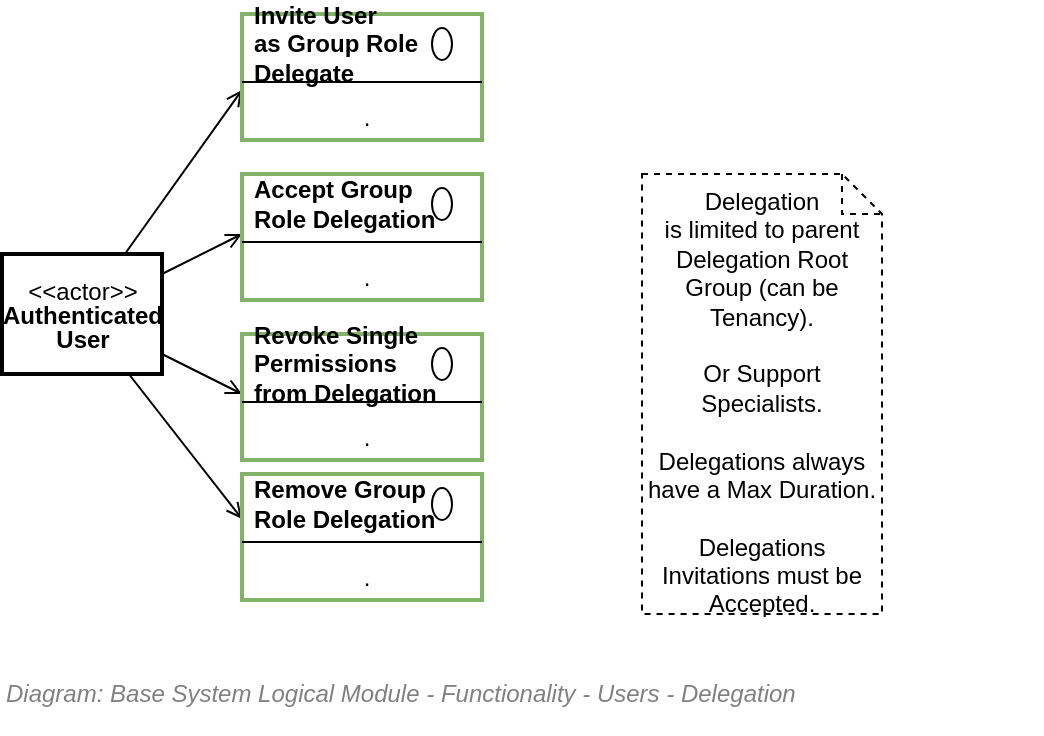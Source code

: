 <mxfile compressed="false" version="17.5.0" type="google">
  <diagram id="XQF8JAbR9p_stVk4NLC5" name="Delegations">
    <mxGraphModel grid="1" page="1" gridSize="10" guides="1" tooltips="1" connect="1" arrows="1" fold="1" pageScale="1" pageWidth="827" pageHeight="1169" math="0" shadow="0">
      <root>
        <mxCell id="cA6EnfzxyFlunogTbF0R-0" />
        <mxCell id="cA6EnfzxyFlunogTbF0R-1" parent="cA6EnfzxyFlunogTbF0R-0" />
        <mxCell id="UTAbv-rFCOtuhFzEheP9-9" value="&lt;font style=&quot;font-size: 12px&quot;&gt;&lt;span style=&quot;font-size: 12px&quot;&gt;Diagram: Base System Logical Module -&amp;nbsp;&lt;/span&gt;&lt;span style=&quot;font-size: 12px&quot;&gt;Functionality -&amp;nbsp;&lt;/span&gt;Users - Delegation&lt;/font&gt;" style="text;strokeColor=none;fillColor=none;html=1;fontSize=12;fontStyle=2;verticalAlign=middle;align=left;shadow=0;glass=0;comic=0;opacity=30;fontColor=#808080;" vertex="1" parent="cA6EnfzxyFlunogTbF0R-1">
          <mxGeometry x="120" y="440" width="520" height="40" as="geometry" />
        </mxCell>
        <mxCell id="c6N3yrrMn20inAgfai3b-18" style="edgeStyle=none;rounded=0;orthogonalLoop=1;jettySize=auto;html=1;entryX=0;entryY=0;entryDx=0;entryDy=0;endArrow=open;endFill=0;" edge="1" parent="cA6EnfzxyFlunogTbF0R-1" source="c6N3yrrMn20inAgfai3b-0" target="c6N3yrrMn20inAgfai3b-5">
          <mxGeometry relative="1" as="geometry" />
        </mxCell>
        <mxCell id="c6N3yrrMn20inAgfai3b-19" style="edgeStyle=none;rounded=0;orthogonalLoop=1;jettySize=auto;html=1;entryX=0;entryY=1;entryDx=0;entryDy=0;endArrow=open;endFill=0;" edge="1" parent="cA6EnfzxyFlunogTbF0R-1" source="c6N3yrrMn20inAgfai3b-0" target="c6N3yrrMn20inAgfai3b-14">
          <mxGeometry relative="1" as="geometry" />
        </mxCell>
        <mxCell id="c6N3yrrMn20inAgfai3b-20" style="edgeStyle=none;rounded=0;orthogonalLoop=1;jettySize=auto;html=1;entryX=0;entryY=0.75;entryDx=0;entryDy=0;endArrow=open;endFill=0;" edge="1" parent="cA6EnfzxyFlunogTbF0R-1" source="c6N3yrrMn20inAgfai3b-0" target="c6N3yrrMn20inAgfai3b-9">
          <mxGeometry relative="1" as="geometry" />
        </mxCell>
        <mxCell id="c6N3yrrMn20inAgfai3b-27" style="edgeStyle=none;rounded=0;orthogonalLoop=1;jettySize=auto;html=1;entryX=0;entryY=1;entryDx=0;entryDy=0;endArrow=open;endFill=0;" edge="1" parent="cA6EnfzxyFlunogTbF0R-1" source="c6N3yrrMn20inAgfai3b-0" target="c6N3yrrMn20inAgfai3b-23">
          <mxGeometry relative="1" as="geometry" />
        </mxCell>
        <mxCell id="c6N3yrrMn20inAgfai3b-0" value="&lt;p style=&quot;line-height: 100%&quot;&gt;&amp;lt;&amp;lt;actor&amp;gt;&amp;gt;&lt;b&gt;&lt;br&gt;Authenticated&lt;br&gt;User&lt;/b&gt;&lt;br&gt;&lt;/p&gt;" style="text;html=1;align=center;verticalAlign=middle;dashed=0;strokeColor=#000000;strokeWidth=2;" vertex="1" parent="cA6EnfzxyFlunogTbF0R-1">
          <mxGeometry x="120" y="240" width="80" height="60" as="geometry" />
        </mxCell>
        <mxCell id="c6N3yrrMn20inAgfai3b-1" value="" style="fontStyle=1;align=center;verticalAlign=top;childLayout=stackLayout;horizontal=1;horizontalStack=0;resizeParent=1;resizeParentMax=0;resizeLast=0;marginBottom=0;strokeColor=#82b366;strokeWidth=2;fillColor=none;" vertex="1" parent="cA6EnfzxyFlunogTbF0R-1">
          <mxGeometry x="240" y="120" width="120" height="63" as="geometry" />
        </mxCell>
        <mxCell id="c6N3yrrMn20inAgfai3b-2" value="Invite User&amp;nbsp;&lt;br&gt;as Group Role&lt;br&gt;Delegate" style="html=1;align=left;spacingLeft=4;verticalAlign=middle;strokeColor=none;fillColor=none;fontStyle=1" vertex="1" parent="c6N3yrrMn20inAgfai3b-1">
          <mxGeometry width="120" height="30" as="geometry" />
        </mxCell>
        <mxCell id="c6N3yrrMn20inAgfai3b-3" value="" style="shape=ellipse;" vertex="1" parent="c6N3yrrMn20inAgfai3b-2">
          <mxGeometry x="1" width="10" height="16" relative="1" as="geometry">
            <mxPoint x="-25" y="7" as="offset" />
          </mxGeometry>
        </mxCell>
        <mxCell id="c6N3yrrMn20inAgfai3b-4" value="" style="line;strokeWidth=1;fillColor=none;align=left;verticalAlign=middle;spacingTop=-1;spacingLeft=3;spacingRight=3;rotatable=0;labelPosition=right;points=[];portConstraint=eastwest;" vertex="1" parent="c6N3yrrMn20inAgfai3b-1">
          <mxGeometry y="30" width="120" height="8" as="geometry" />
        </mxCell>
        <mxCell id="c6N3yrrMn20inAgfai3b-5" value="." style="html=1;align=center;spacingLeft=4;verticalAlign=top;strokeColor=none;fillColor=none;" vertex="1" parent="c6N3yrrMn20inAgfai3b-1">
          <mxGeometry y="38" width="120" height="25" as="geometry" />
        </mxCell>
        <mxCell id="c6N3yrrMn20inAgfai3b-8" value="" style="fontStyle=1;align=center;verticalAlign=top;childLayout=stackLayout;horizontal=1;horizontalStack=0;resizeParent=1;resizeParentMax=0;resizeLast=0;marginBottom=0;strokeColor=#82b366;strokeWidth=2;fillColor=none;" vertex="1" parent="cA6EnfzxyFlunogTbF0R-1">
          <mxGeometry x="240" y="350" width="120" height="63" as="geometry" />
        </mxCell>
        <mxCell id="c6N3yrrMn20inAgfai3b-9" value="Remove Group &lt;br&gt;Role Delegation" style="html=1;align=left;spacingLeft=4;verticalAlign=middle;strokeColor=none;fillColor=none;fontStyle=1" vertex="1" parent="c6N3yrrMn20inAgfai3b-8">
          <mxGeometry width="120" height="30" as="geometry" />
        </mxCell>
        <mxCell id="c6N3yrrMn20inAgfai3b-10" value="" style="shape=ellipse;" vertex="1" parent="c6N3yrrMn20inAgfai3b-9">
          <mxGeometry x="1" width="10" height="16" relative="1" as="geometry">
            <mxPoint x="-25" y="7" as="offset" />
          </mxGeometry>
        </mxCell>
        <mxCell id="c6N3yrrMn20inAgfai3b-11" value="" style="line;strokeWidth=1;fillColor=none;align=left;verticalAlign=middle;spacingTop=-1;spacingLeft=3;spacingRight=3;rotatable=0;labelPosition=right;points=[];portConstraint=eastwest;" vertex="1" parent="c6N3yrrMn20inAgfai3b-8">
          <mxGeometry y="30" width="120" height="8" as="geometry" />
        </mxCell>
        <mxCell id="c6N3yrrMn20inAgfai3b-12" value="." style="html=1;align=center;spacingLeft=4;verticalAlign=top;strokeColor=none;fillColor=none;" vertex="1" parent="c6N3yrrMn20inAgfai3b-8">
          <mxGeometry y="38" width="120" height="25" as="geometry" />
        </mxCell>
        <mxCell id="c6N3yrrMn20inAgfai3b-13" value="" style="fontStyle=1;align=center;verticalAlign=top;childLayout=stackLayout;horizontal=1;horizontalStack=0;resizeParent=1;resizeParentMax=0;resizeLast=0;marginBottom=0;strokeColor=#82b366;strokeWidth=2;fillColor=none;" vertex="1" parent="cA6EnfzxyFlunogTbF0R-1">
          <mxGeometry x="240" y="280" width="120" height="63" as="geometry" />
        </mxCell>
        <mxCell id="c6N3yrrMn20inAgfai3b-14" value="Revoke Single&lt;br&gt;Permissions&lt;br&gt;from Delegation" style="html=1;align=left;spacingLeft=4;verticalAlign=middle;strokeColor=none;fillColor=none;fontStyle=1" vertex="1" parent="c6N3yrrMn20inAgfai3b-13">
          <mxGeometry width="120" height="30" as="geometry" />
        </mxCell>
        <mxCell id="c6N3yrrMn20inAgfai3b-15" value="" style="shape=ellipse;" vertex="1" parent="c6N3yrrMn20inAgfai3b-14">
          <mxGeometry x="1" width="10" height="16" relative="1" as="geometry">
            <mxPoint x="-25" y="7" as="offset" />
          </mxGeometry>
        </mxCell>
        <mxCell id="c6N3yrrMn20inAgfai3b-16" value="" style="line;strokeWidth=1;fillColor=none;align=left;verticalAlign=middle;spacingTop=-1;spacingLeft=3;spacingRight=3;rotatable=0;labelPosition=right;points=[];portConstraint=eastwest;" vertex="1" parent="c6N3yrrMn20inAgfai3b-13">
          <mxGeometry y="30" width="120" height="8" as="geometry" />
        </mxCell>
        <mxCell id="c6N3yrrMn20inAgfai3b-17" value="." style="html=1;align=center;spacingLeft=4;verticalAlign=top;strokeColor=none;fillColor=none;" vertex="1" parent="c6N3yrrMn20inAgfai3b-13">
          <mxGeometry y="38" width="120" height="25" as="geometry" />
        </mxCell>
        <mxCell id="c6N3yrrMn20inAgfai3b-21" value="Delegation&lt;br&gt;is limited to parent &lt;br&gt;Delegation Root Group (can be Tenancy).&lt;br&gt;&lt;br&gt;Or Support Specialists.&lt;br&gt;&lt;br&gt;Delegations always have a Max Duration.&lt;br&gt;&lt;br&gt;Delegations Invitations must be Accepted." style="shape=note;size=20;whiteSpace=wrap;html=1;dashed=1;strokeWidth=1;fillColor=none;verticalAlign=top;" vertex="1" parent="cA6EnfzxyFlunogTbF0R-1">
          <mxGeometry x="440" y="200" width="120" height="220" as="geometry" />
        </mxCell>
        <mxCell id="c6N3yrrMn20inAgfai3b-22" value="" style="fontStyle=1;align=center;verticalAlign=top;childLayout=stackLayout;horizontal=1;horizontalStack=0;resizeParent=1;resizeParentMax=0;resizeLast=0;marginBottom=0;strokeColor=#82b366;strokeWidth=2;fillColor=none;" vertex="1" parent="cA6EnfzxyFlunogTbF0R-1">
          <mxGeometry x="240" y="200" width="120" height="63" as="geometry" />
        </mxCell>
        <mxCell id="c6N3yrrMn20inAgfai3b-23" value="Accept Group &lt;br&gt;Role Delegation" style="html=1;align=left;spacingLeft=4;verticalAlign=middle;strokeColor=none;fillColor=none;fontStyle=1" vertex="1" parent="c6N3yrrMn20inAgfai3b-22">
          <mxGeometry width="120" height="30" as="geometry" />
        </mxCell>
        <mxCell id="c6N3yrrMn20inAgfai3b-24" value="" style="shape=ellipse;" vertex="1" parent="c6N3yrrMn20inAgfai3b-23">
          <mxGeometry x="1" width="10" height="16" relative="1" as="geometry">
            <mxPoint x="-25" y="7" as="offset" />
          </mxGeometry>
        </mxCell>
        <mxCell id="c6N3yrrMn20inAgfai3b-25" value="" style="line;strokeWidth=1;fillColor=none;align=left;verticalAlign=middle;spacingTop=-1;spacingLeft=3;spacingRight=3;rotatable=0;labelPosition=right;points=[];portConstraint=eastwest;" vertex="1" parent="c6N3yrrMn20inAgfai3b-22">
          <mxGeometry y="30" width="120" height="8" as="geometry" />
        </mxCell>
        <mxCell id="c6N3yrrMn20inAgfai3b-26" value="." style="html=1;align=center;spacingLeft=4;verticalAlign=top;strokeColor=none;fillColor=none;" vertex="1" parent="c6N3yrrMn20inAgfai3b-22">
          <mxGeometry y="38" width="120" height="25" as="geometry" />
        </mxCell>
      </root>
    </mxGraphModel>
  </diagram>
</mxfile>
